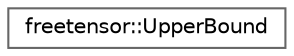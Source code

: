 digraph "Graphical Class Hierarchy"
{
 // LATEX_PDF_SIZE
  bgcolor="transparent";
  edge [fontname=Helvetica,fontsize=10,labelfontname=Helvetica,labelfontsize=10];
  node [fontname=Helvetica,fontsize=10,shape=box,height=0.2,width=0.4];
  rankdir="LR";
  Node0 [label="freetensor::UpperBound",height=0.2,width=0.4,color="grey40", fillcolor="white", style="filled",URL="$classfreetensor_1_1UpperBound.html",tooltip=" "];
}
